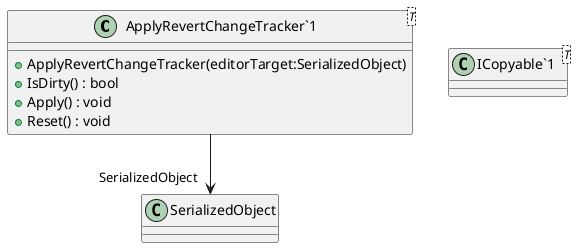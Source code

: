 @startuml
class "ApplyRevertChangeTracker`1"<T> {
    + ApplyRevertChangeTracker(editorTarget:SerializedObject)
    + IsDirty() : bool
    + Apply() : void
    + Reset() : void
}
class "ICopyable`1"<T> {
}
"ApplyRevertChangeTracker`1" --> "SerializedObject" SerializedObject
@enduml

